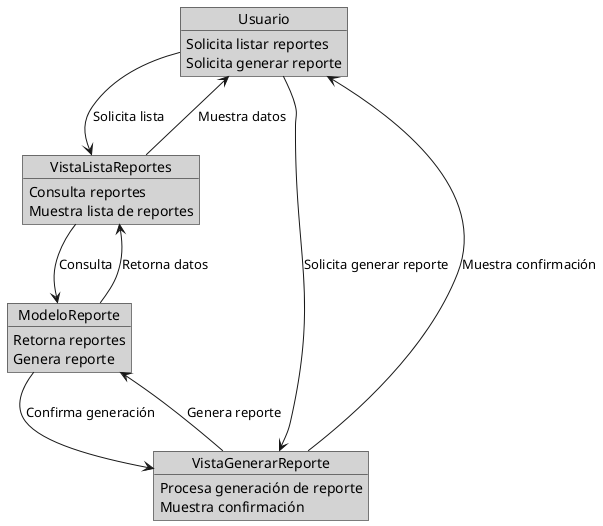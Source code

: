 @startuml
skinparam objectBorderColor Black
skinparam objectFontColor Black
skinparam objectBackgroundColor LightGray

object Usuario {
    Solicita listar reportes
    Solicita generar reporte
}

object VistaListaReportes {
    Consulta reportes
    Muestra lista de reportes
}

object ModeloReporte {
    Retorna reportes
    Genera reporte
}

object VistaGenerarReporte {
    Procesa generación de reporte
    Muestra confirmación
}

Usuario --> VistaListaReportes : Solicita lista
VistaListaReportes --> ModeloReporte : Consulta
ModeloReporte --> VistaListaReportes : Retorna datos
VistaListaReportes --> Usuario : Muestra datos

Usuario --> VistaGenerarReporte : Solicita generar reporte
VistaGenerarReporte --> ModeloReporte : Genera reporte
ModeloReporte --> VistaGenerarReporte : Confirma generación
VistaGenerarReporte --> Usuario : Muestra confirmación
@enduml
